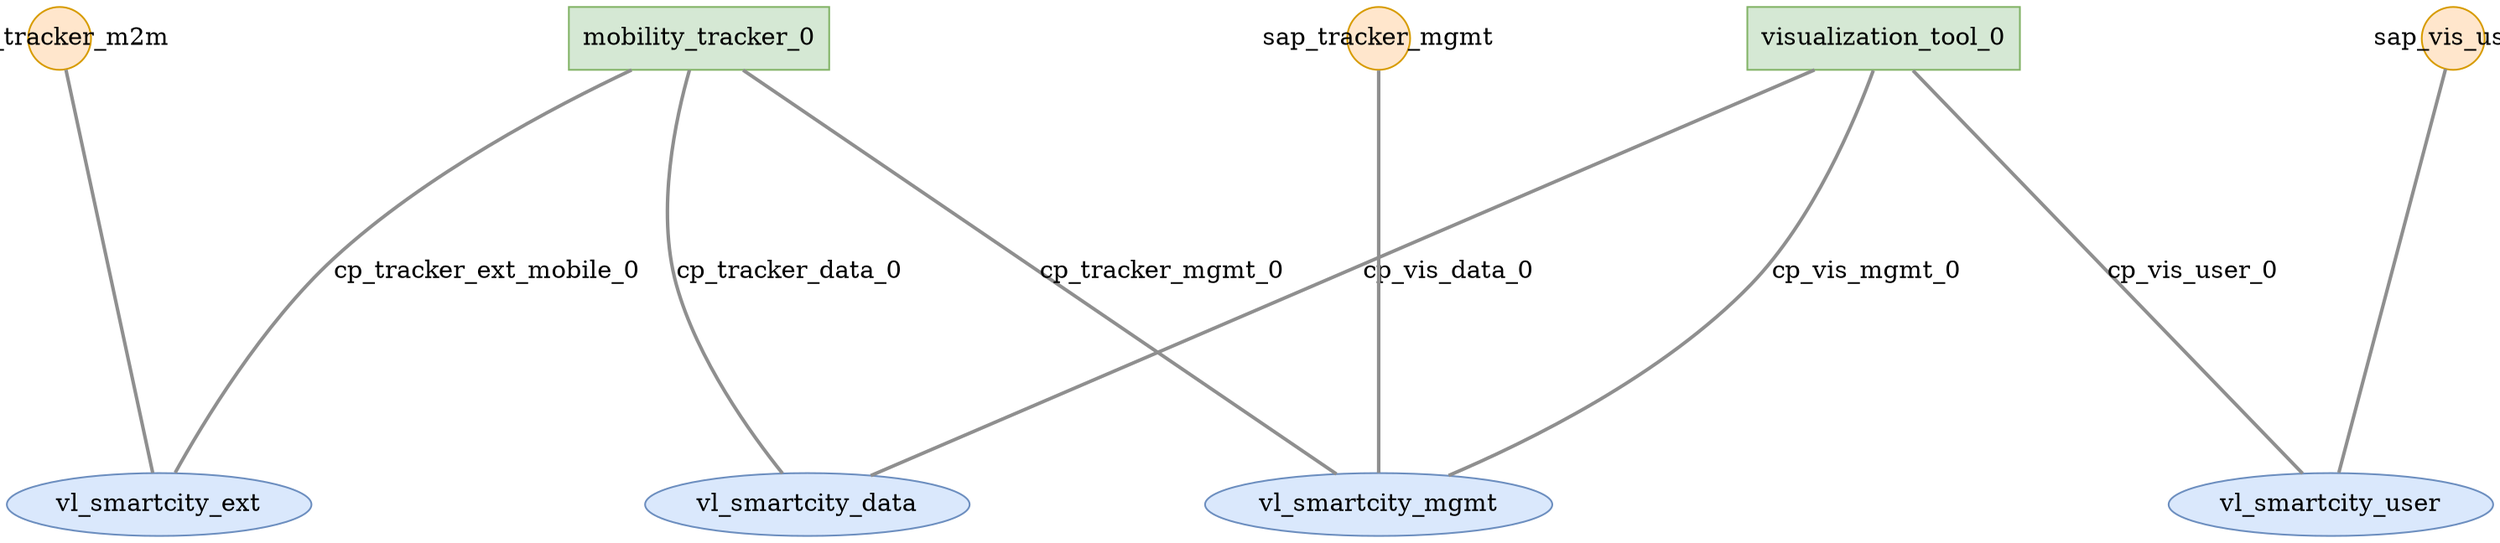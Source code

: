 strict graph G {
  nodesep=1;
  ranksep=3;
  splines=true;
  overlap=false;
  mindist=0.5;
  -1387715755 [ label="mobility_tracker_0" shape="box" style="filled" fillcolor="#d5e8d4" color="#82b366" ];
  -401307964 [ label="visualization_tool_0" shape="box" style="filled" fillcolor="#d5e8d4" color="#82b366" ];
  742607949 [ label="vl_smartcity_ext" shape="oval" style="filled" fillcolor="#dae8fc" color="#6c8ebf" ];
  1545958142 [ label="vl_smartcity_data" shape="oval" style="filled" fillcolor="#dae8fc" color="#6c8ebf" ];
  1546231829 [ label="vl_smartcity_mgmt" shape="oval" style="filled" fillcolor="#dae8fc" color="#6c8ebf" ];
  1546481439 [ label="vl_smartcity_user" shape="oval" style="filled" fillcolor="#dae8fc" color="#6c8ebf" ];
  -1875336892 [ label="sap_tracker_m2m" shape="circle" style="filled" fillcolor="#ffe6cc" color="#d79b00" fixedsize="true" ];
  1994149541 [ label="sap_tracker_mgmt" shape="circle" style="filled" fillcolor="#ffe6cc" color="#d79b00" fixedsize="true" ];
  585344071 [ label="sap_vis_user" shape="circle" style="filled" fillcolor="#ffe6cc" color="#d79b00" fixedsize="true" ];
  -1387715755 -- 742607949 [ label="cp_tracker_ext_mobile_0" color="#8f8f8f" style="bold" ];
  -1387715755 -- 1545958142 [ label="cp_tracker_data_0" color="#8f8f8f" style="bold" ];
  -1387715755 -- 1546231829 [ label="cp_tracker_mgmt_0" color="#8f8f8f" style="bold" ];
  -401307964 -- 1545958142 [ label="cp_vis_data_0" color="#8f8f8f" style="bold" ];
  -401307964 -- 1546231829 [ label="cp_vis_mgmt_0" color="#8f8f8f" style="bold" ];
  -401307964 -- 1546481439 [ label="cp_vis_user_0" color="#8f8f8f" style="bold" ];
  -1875336892 -- 742607949 [ label="" color="#8f8f8f" style="bold" ];
  1994149541 -- 1546231829 [ label="" color="#8f8f8f" style="bold" ];
  585344071 -- 1546481439 [ label="" color="#8f8f8f" style="bold" ];
}
